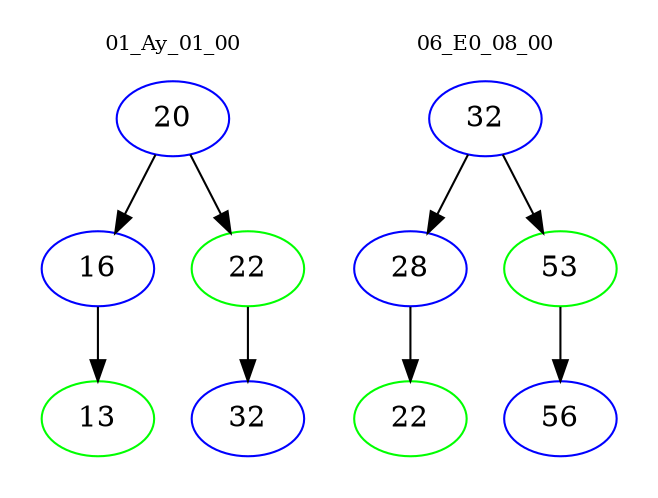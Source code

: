 digraph{
subgraph cluster_0 {
color = white
label = "01_Ay_01_00";
fontsize=10;
T0_20 [label="20", color="blue"]
T0_20 -> T0_16 [color="black"]
T0_16 [label="16", color="blue"]
T0_16 -> T0_13 [color="black"]
T0_13 [label="13", color="green"]
T0_20 -> T0_22 [color="black"]
T0_22 [label="22", color="green"]
T0_22 -> T0_32 [color="black"]
T0_32 [label="32", color="blue"]
}
subgraph cluster_1 {
color = white
label = "06_E0_08_00";
fontsize=10;
T1_32 [label="32", color="blue"]
T1_32 -> T1_28 [color="black"]
T1_28 [label="28", color="blue"]
T1_28 -> T1_22 [color="black"]
T1_22 [label="22", color="green"]
T1_32 -> T1_53 [color="black"]
T1_53 [label="53", color="green"]
T1_53 -> T1_56 [color="black"]
T1_56 [label="56", color="blue"]
}
}
